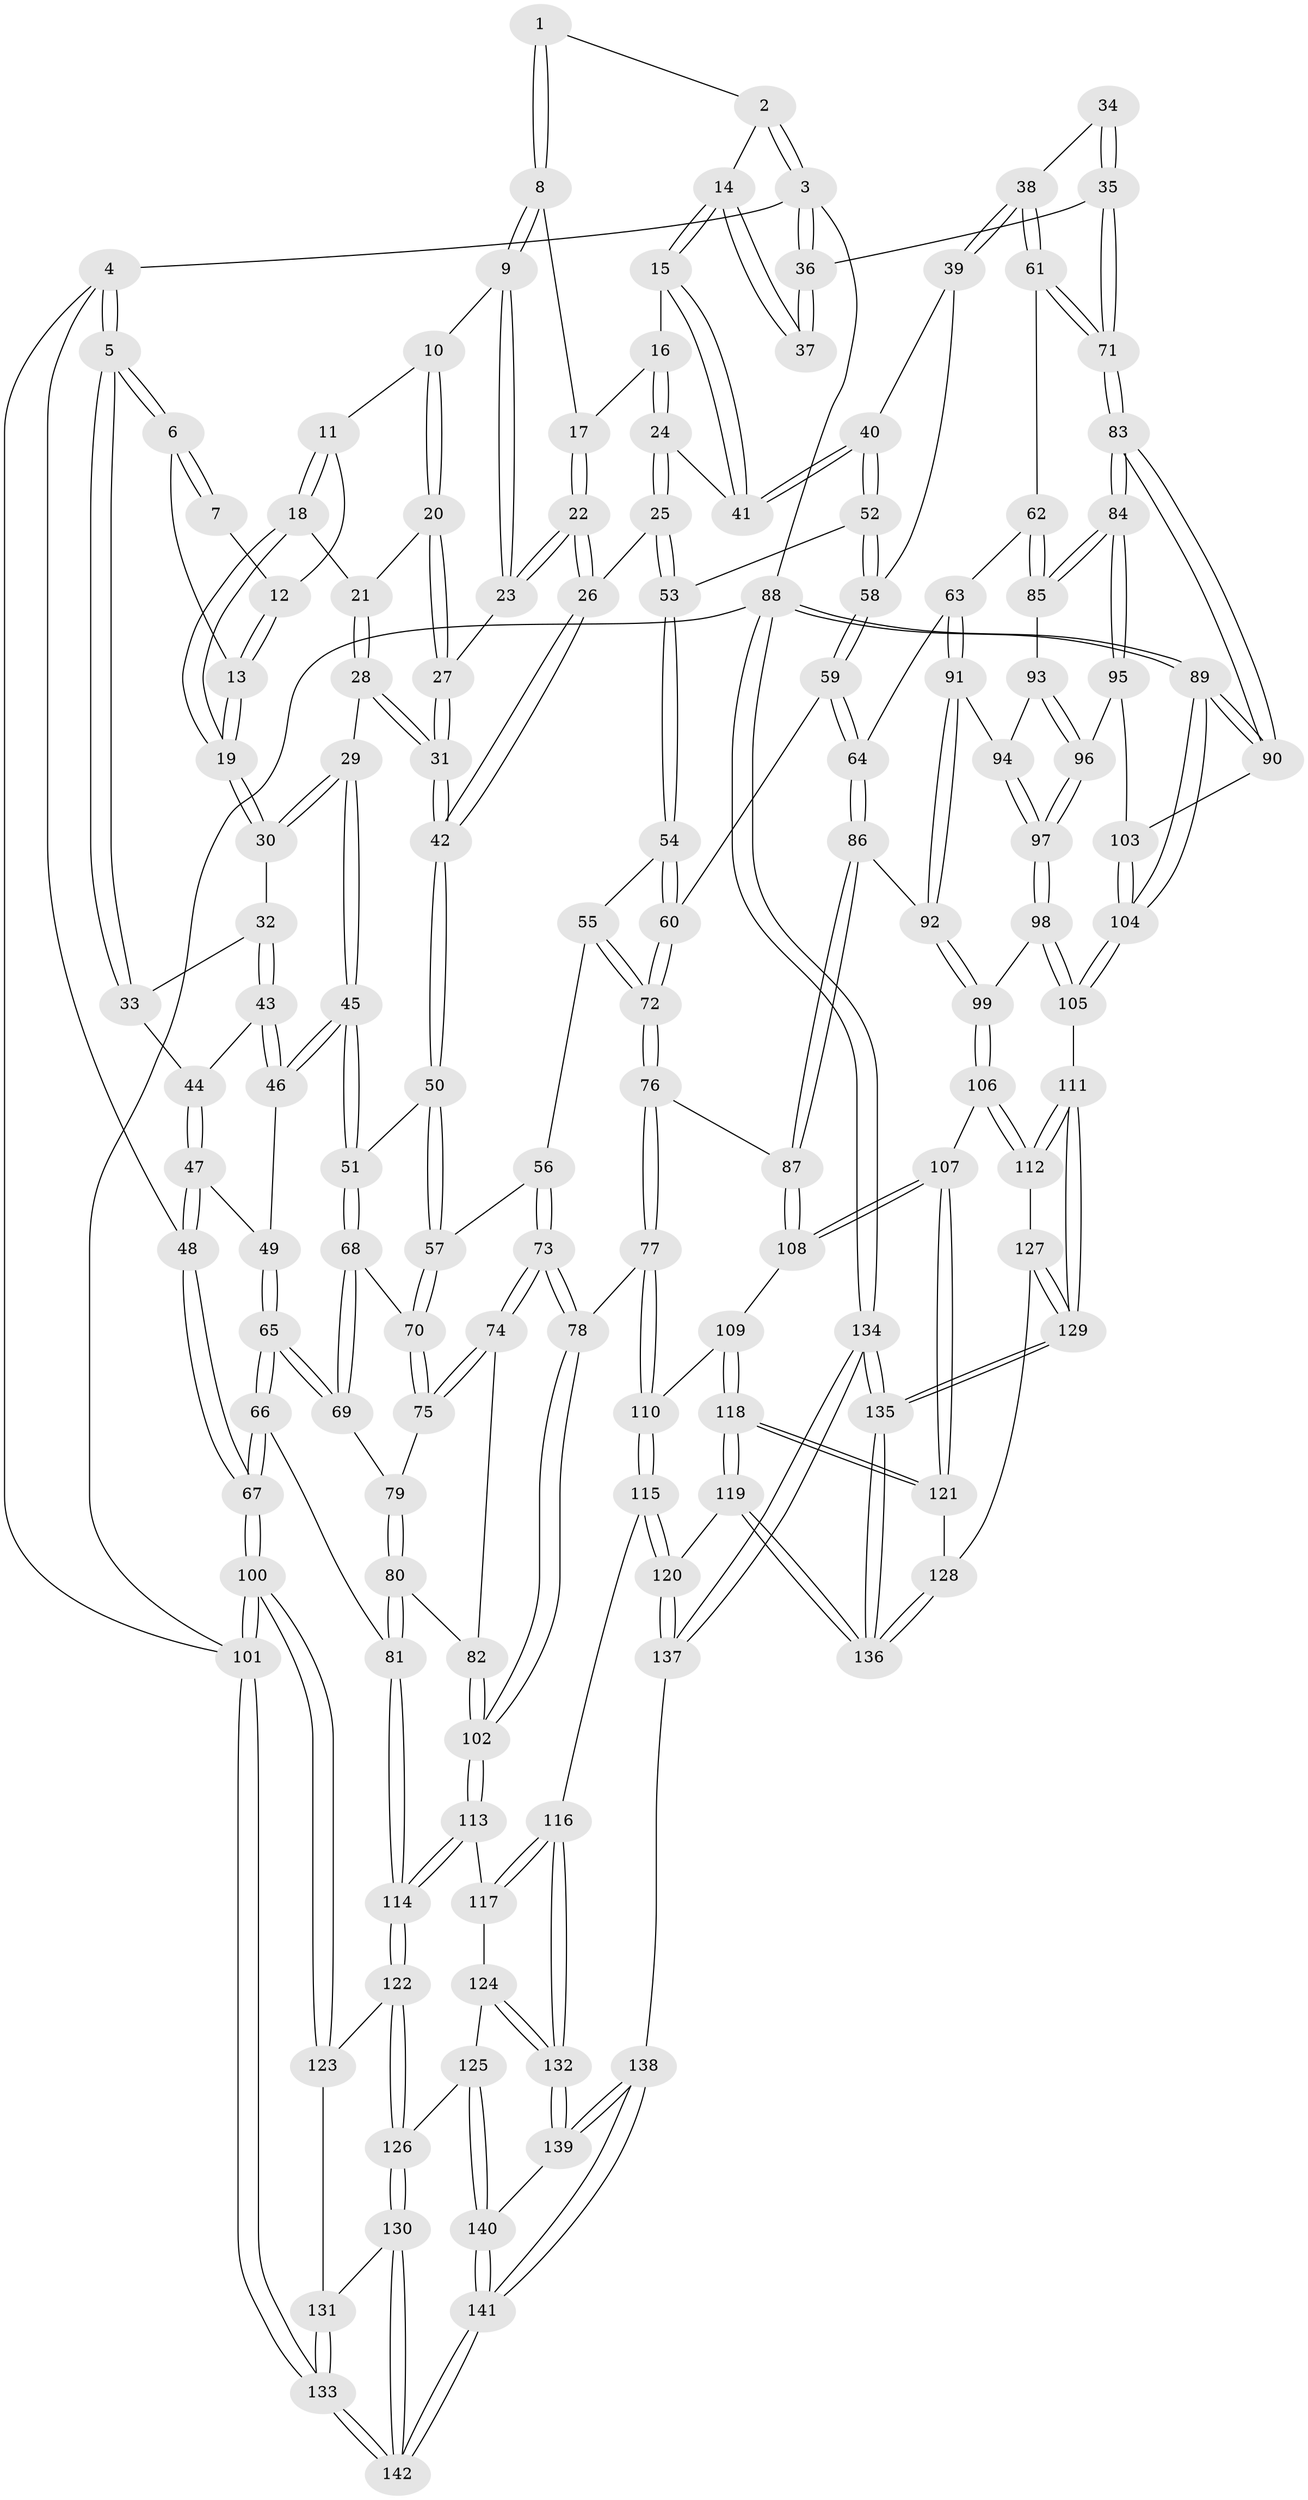 // coarse degree distribution, {4: 0.29292929292929293, 5: 0.45454545454545453, 6: 0.15151515151515152, 7: 0.04040404040404041, 3: 0.050505050505050504, 2: 0.010101010101010102}
// Generated by graph-tools (version 1.1) at 2025/04/03/04/25 22:04:41]
// undirected, 142 vertices, 352 edges
graph export_dot {
graph [start="1"]
  node [color=gray90,style=filled];
  1 [pos="+0.5977077773872855+0"];
  2 [pos="+0.7290033182310718+0"];
  3 [pos="+1+0"];
  4 [pos="+0+0"];
  5 [pos="+0+0"];
  6 [pos="+0+0"];
  7 [pos="+0.36439109233103323+0"];
  8 [pos="+0.5135173741614582+0.07467560789031964"];
  9 [pos="+0.46113257980128375+0.10987393076785963"];
  10 [pos="+0.41603047835819074+0.07474780333247598"];
  11 [pos="+0.38075145948992895+0.03866879579074792"];
  12 [pos="+0.35996721263892956+0"];
  13 [pos="+0.2572211104050004+0.11592141369393916"];
  14 [pos="+0.7721802235921597+0.018769691480690284"];
  15 [pos="+0.7431695591185364+0.08889543790084894"];
  16 [pos="+0.5899534351978887+0.12721745799135858"];
  17 [pos="+0.569427291581197+0.12502039275294133"];
  18 [pos="+0.3462054570644526+0.14534897247242273"];
  19 [pos="+0.2537487009523664+0.14348303082330452"];
  20 [pos="+0.36588584327772034+0.15400167929533023"];
  21 [pos="+0.3535884023851137+0.15021746217853926"];
  22 [pos="+0.5126918816247138+0.19912020530627847"];
  23 [pos="+0.4600781294056314+0.11925003599588259"];
  24 [pos="+0.5772444991211678+0.2574967527677104"];
  25 [pos="+0.5616402215954159+0.27156365265557486"];
  26 [pos="+0.5201744930734568+0.26508989747617634"];
  27 [pos="+0.4035731112126732+0.17352410124074996"];
  28 [pos="+0.33320745557985487+0.2507825215543266"];
  29 [pos="+0.28754090228574625+0.2564479062645516"];
  30 [pos="+0.24017228694137463+0.16228046785475367"];
  31 [pos="+0.410820186910959+0.2567677622980762"];
  32 [pos="+0.19419714016971973+0.16783862068020824"];
  33 [pos="+0.03576419377450301+0.06586649395878294"];
  34 [pos="+0.9112241018583738+0.1475983327695662"];
  35 [pos="+1+0.29107013374306057"];
  36 [pos="+1+0.06654420767923494"];
  37 [pos="+0.8521894088601006+0.06279308194970658"];
  38 [pos="+0.8833055623811866+0.3299393061640174"];
  39 [pos="+0.7938251474088842+0.27871015924764525"];
  40 [pos="+0.7720027045401854+0.25772866548954076"];
  41 [pos="+0.7368915010439422+0.164009300012099"];
  42 [pos="+0.45640213025379267+0.29480309382183223"];
  43 [pos="+0.16403843402263343+0.21678574116981414"];
  44 [pos="+0.07259115778960089+0.24097130372626563"];
  45 [pos="+0.2542360117796421+0.3383051607660478"];
  46 [pos="+0.1747330147155033+0.3207975115653135"];
  47 [pos="+0.050923837757835155+0.29495598840975445"];
  48 [pos="+0+0.29884500824418936"];
  49 [pos="+0.10240822616784073+0.34471413528513045"];
  50 [pos="+0.45149500944473947+0.31104426195530654"];
  51 [pos="+0.26145561164406617+0.3530549756846308"];
  52 [pos="+0.6632128596838152+0.33274535737284344"];
  53 [pos="+0.6161789495518548+0.3441587265038866"];
  54 [pos="+0.6141960804482511+0.3616950552856522"];
  55 [pos="+0.5420424540199644+0.43766180423599377"];
  56 [pos="+0.4705985332117762+0.4281438654251568"];
  57 [pos="+0.44488284091576263+0.4020767714771994"];
  58 [pos="+0.7246415726327217+0.39230919696877564"];
  59 [pos="+0.7269999995182538+0.48632181998113644"];
  60 [pos="+0.7004590469327807+0.4831596738856459"];
  61 [pos="+0.8990366713268614+0.3458859402753915"];
  62 [pos="+0.8525433327416564+0.463905567409169"];
  63 [pos="+0.7970374885425144+0.5015477927250421"];
  64 [pos="+0.7476222237758761+0.49667460779904826"];
  65 [pos="+0.0817602705086428+0.5022541642955644"];
  66 [pos="+0.005243337195033823+0.5948832185090823"];
  67 [pos="+0+0.6172613195113529"];
  68 [pos="+0.2687614241132801+0.3858992614547889"];
  69 [pos="+0.15169706393360777+0.48111877100824857"];
  70 [pos="+0.3291601089820128+0.444734857486918"];
  71 [pos="+1+0.2965403611196599"];
  72 [pos="+0.6012222412399911+0.5213370217897423"];
  73 [pos="+0.45625009587691906+0.5949120135775221"];
  74 [pos="+0.35761970133171556+0.535814849066259"];
  75 [pos="+0.3242483318682517+0.4899670712098634"];
  76 [pos="+0.5493575378697103+0.6261574034910691"];
  77 [pos="+0.5009710773631877+0.6424753251482294"];
  78 [pos="+0.48214771660190986+0.6412488607934469"];
  79 [pos="+0.27317985002091316+0.5228795356901773"];
  80 [pos="+0.2220228303744496+0.6535947360481618"];
  81 [pos="+0.17589765241972172+0.687349782478153"];
  82 [pos="+0.28989132492727504+0.6380277453784187"];
  83 [pos="+1+0.5649886781451714"];
  84 [pos="+1+0.5690797929697303"];
  85 [pos="+0.9664666256713511+0.545927683823705"];
  86 [pos="+0.6765424423176014+0.6465926702675262"];
  87 [pos="+0.6332281254321674+0.6590153491182726"];
  88 [pos="+1+1"];
  89 [pos="+1+1"];
  90 [pos="+1+0.6352306495070453"];
  91 [pos="+0.8012910784355531+0.5219224667449068"];
  92 [pos="+0.7634150191471588+0.6762326332234425"];
  93 [pos="+0.9242492777227962+0.5979379576600024"];
  94 [pos="+0.8601513160512472+0.6124633017667227"];
  95 [pos="+0.9386858607588983+0.667572498802702"];
  96 [pos="+0.9318684690423229+0.665418009766465"];
  97 [pos="+0.8609756741983565+0.680140957646602"];
  98 [pos="+0.8552145982425797+0.6878167271588035"];
  99 [pos="+0.7745796639082052+0.6911272087371104"];
  100 [pos="+0+0.6473908729472904"];
  101 [pos="+0+1"];
  102 [pos="+0.4526544265502146+0.6666076313038899"];
  103 [pos="+0.9562053499876+0.703780315193526"];
  104 [pos="+0.9501909642847576+0.8363873257870588"];
  105 [pos="+0.906513385878294+0.8210368691962369"];
  106 [pos="+0.7424111194649067+0.7947378691607984"];
  107 [pos="+0.6810778055909552+0.7824109471457933"];
  108 [pos="+0.6588188946144846+0.7525868343366293"];
  109 [pos="+0.5836253630301728+0.7670432610408069"];
  110 [pos="+0.5220494362759537+0.6932845369980418"];
  111 [pos="+0.8738419976948236+0.8266445381501464"];
  112 [pos="+0.7527682104848269+0.8088532887781259"];
  113 [pos="+0.4159673401582077+0.7361304362210568"];
  114 [pos="+0.21114276874687618+0.7675394402618001"];
  115 [pos="+0.5353104383597794+0.8712968774512535"];
  116 [pos="+0.48968305928403616+0.8745618311695875"];
  117 [pos="+0.4224468991628845+0.7815797031886674"];
  118 [pos="+0.5711408299887379+0.8687115174606266"];
  119 [pos="+0.5638477963572831+0.874854666435025"];
  120 [pos="+0.5552210050192259+0.8757217848381224"];
  121 [pos="+0.607143525101958+0.8531255761521997"];
  122 [pos="+0.21112734656499285+0.7724600690307771"];
  123 [pos="+0.07293123340816698+0.8591534122349351"];
  124 [pos="+0.3403485533125579+0.8624026210694951"];
  125 [pos="+0.2679351768533315+0.8777421804575447"];
  126 [pos="+0.23883571786679275+0.8527232977335268"];
  127 [pos="+0.7515172865398068+0.814018894628772"];
  128 [pos="+0.7084218385854126+0.8943451500772844"];
  129 [pos="+0.7975835316600131+0.9429346112357594"];
  130 [pos="+0.15611979316804434+0.9333147785690231"];
  131 [pos="+0.07141251211455646+0.8759659779426902"];
  132 [pos="+0.44935313834185525+0.9181041979970881"];
  133 [pos="+0+1"];
  134 [pos="+0.7716302338758719+1"];
  135 [pos="+0.7548659237839285+1"];
  136 [pos="+0.7071493772943376+1"];
  137 [pos="+0.5157418914072348+1"];
  138 [pos="+0.4611656993578559+1"];
  139 [pos="+0.44758770307217877+0.9230717822667358"];
  140 [pos="+0.29612348196158655+0.9626106819209673"];
  141 [pos="+0.29054165494676665+1"];
  142 [pos="+0+1"];
  1 -- 2;
  1 -- 8;
  1 -- 8;
  2 -- 3;
  2 -- 3;
  2 -- 14;
  3 -- 4;
  3 -- 36;
  3 -- 36;
  3 -- 88;
  4 -- 5;
  4 -- 5;
  4 -- 48;
  4 -- 101;
  5 -- 6;
  5 -- 6;
  5 -- 33;
  5 -- 33;
  6 -- 7;
  6 -- 7;
  6 -- 13;
  7 -- 12;
  8 -- 9;
  8 -- 9;
  8 -- 17;
  9 -- 10;
  9 -- 23;
  9 -- 23;
  10 -- 11;
  10 -- 20;
  10 -- 20;
  11 -- 12;
  11 -- 18;
  11 -- 18;
  12 -- 13;
  12 -- 13;
  13 -- 19;
  13 -- 19;
  14 -- 15;
  14 -- 15;
  14 -- 37;
  14 -- 37;
  15 -- 16;
  15 -- 41;
  15 -- 41;
  16 -- 17;
  16 -- 24;
  16 -- 24;
  17 -- 22;
  17 -- 22;
  18 -- 19;
  18 -- 19;
  18 -- 21;
  19 -- 30;
  19 -- 30;
  20 -- 21;
  20 -- 27;
  20 -- 27;
  21 -- 28;
  21 -- 28;
  22 -- 23;
  22 -- 23;
  22 -- 26;
  22 -- 26;
  23 -- 27;
  24 -- 25;
  24 -- 25;
  24 -- 41;
  25 -- 26;
  25 -- 53;
  25 -- 53;
  26 -- 42;
  26 -- 42;
  27 -- 31;
  27 -- 31;
  28 -- 29;
  28 -- 31;
  28 -- 31;
  29 -- 30;
  29 -- 30;
  29 -- 45;
  29 -- 45;
  30 -- 32;
  31 -- 42;
  31 -- 42;
  32 -- 33;
  32 -- 43;
  32 -- 43;
  33 -- 44;
  34 -- 35;
  34 -- 35;
  34 -- 38;
  35 -- 36;
  35 -- 71;
  35 -- 71;
  36 -- 37;
  36 -- 37;
  38 -- 39;
  38 -- 39;
  38 -- 61;
  38 -- 61;
  39 -- 40;
  39 -- 58;
  40 -- 41;
  40 -- 41;
  40 -- 52;
  40 -- 52;
  42 -- 50;
  42 -- 50;
  43 -- 44;
  43 -- 46;
  43 -- 46;
  44 -- 47;
  44 -- 47;
  45 -- 46;
  45 -- 46;
  45 -- 51;
  45 -- 51;
  46 -- 49;
  47 -- 48;
  47 -- 48;
  47 -- 49;
  48 -- 67;
  48 -- 67;
  49 -- 65;
  49 -- 65;
  50 -- 51;
  50 -- 57;
  50 -- 57;
  51 -- 68;
  51 -- 68;
  52 -- 53;
  52 -- 58;
  52 -- 58;
  53 -- 54;
  53 -- 54;
  54 -- 55;
  54 -- 60;
  54 -- 60;
  55 -- 56;
  55 -- 72;
  55 -- 72;
  56 -- 57;
  56 -- 73;
  56 -- 73;
  57 -- 70;
  57 -- 70;
  58 -- 59;
  58 -- 59;
  59 -- 60;
  59 -- 64;
  59 -- 64;
  60 -- 72;
  60 -- 72;
  61 -- 62;
  61 -- 71;
  61 -- 71;
  62 -- 63;
  62 -- 85;
  62 -- 85;
  63 -- 64;
  63 -- 91;
  63 -- 91;
  64 -- 86;
  64 -- 86;
  65 -- 66;
  65 -- 66;
  65 -- 69;
  65 -- 69;
  66 -- 67;
  66 -- 67;
  66 -- 81;
  67 -- 100;
  67 -- 100;
  68 -- 69;
  68 -- 69;
  68 -- 70;
  69 -- 79;
  70 -- 75;
  70 -- 75;
  71 -- 83;
  71 -- 83;
  72 -- 76;
  72 -- 76;
  73 -- 74;
  73 -- 74;
  73 -- 78;
  73 -- 78;
  74 -- 75;
  74 -- 75;
  74 -- 82;
  75 -- 79;
  76 -- 77;
  76 -- 77;
  76 -- 87;
  77 -- 78;
  77 -- 110;
  77 -- 110;
  78 -- 102;
  78 -- 102;
  79 -- 80;
  79 -- 80;
  80 -- 81;
  80 -- 81;
  80 -- 82;
  81 -- 114;
  81 -- 114;
  82 -- 102;
  82 -- 102;
  83 -- 84;
  83 -- 84;
  83 -- 90;
  83 -- 90;
  84 -- 85;
  84 -- 85;
  84 -- 95;
  84 -- 95;
  85 -- 93;
  86 -- 87;
  86 -- 87;
  86 -- 92;
  87 -- 108;
  87 -- 108;
  88 -- 89;
  88 -- 89;
  88 -- 134;
  88 -- 134;
  88 -- 101;
  89 -- 90;
  89 -- 90;
  89 -- 104;
  89 -- 104;
  90 -- 103;
  91 -- 92;
  91 -- 92;
  91 -- 94;
  92 -- 99;
  92 -- 99;
  93 -- 94;
  93 -- 96;
  93 -- 96;
  94 -- 97;
  94 -- 97;
  95 -- 96;
  95 -- 103;
  96 -- 97;
  96 -- 97;
  97 -- 98;
  97 -- 98;
  98 -- 99;
  98 -- 105;
  98 -- 105;
  99 -- 106;
  99 -- 106;
  100 -- 101;
  100 -- 101;
  100 -- 123;
  100 -- 123;
  101 -- 133;
  101 -- 133;
  102 -- 113;
  102 -- 113;
  103 -- 104;
  103 -- 104;
  104 -- 105;
  104 -- 105;
  105 -- 111;
  106 -- 107;
  106 -- 112;
  106 -- 112;
  107 -- 108;
  107 -- 108;
  107 -- 121;
  107 -- 121;
  108 -- 109;
  109 -- 110;
  109 -- 118;
  109 -- 118;
  110 -- 115;
  110 -- 115;
  111 -- 112;
  111 -- 112;
  111 -- 129;
  111 -- 129;
  112 -- 127;
  113 -- 114;
  113 -- 114;
  113 -- 117;
  114 -- 122;
  114 -- 122;
  115 -- 116;
  115 -- 120;
  115 -- 120;
  116 -- 117;
  116 -- 117;
  116 -- 132;
  116 -- 132;
  117 -- 124;
  118 -- 119;
  118 -- 119;
  118 -- 121;
  118 -- 121;
  119 -- 120;
  119 -- 136;
  119 -- 136;
  120 -- 137;
  120 -- 137;
  121 -- 128;
  122 -- 123;
  122 -- 126;
  122 -- 126;
  123 -- 131;
  124 -- 125;
  124 -- 132;
  124 -- 132;
  125 -- 126;
  125 -- 140;
  125 -- 140;
  126 -- 130;
  126 -- 130;
  127 -- 128;
  127 -- 129;
  127 -- 129;
  128 -- 136;
  128 -- 136;
  129 -- 135;
  129 -- 135;
  130 -- 131;
  130 -- 142;
  130 -- 142;
  131 -- 133;
  131 -- 133;
  132 -- 139;
  132 -- 139;
  133 -- 142;
  133 -- 142;
  134 -- 135;
  134 -- 135;
  134 -- 137;
  134 -- 137;
  135 -- 136;
  135 -- 136;
  137 -- 138;
  138 -- 139;
  138 -- 139;
  138 -- 141;
  138 -- 141;
  139 -- 140;
  140 -- 141;
  140 -- 141;
  141 -- 142;
  141 -- 142;
}

